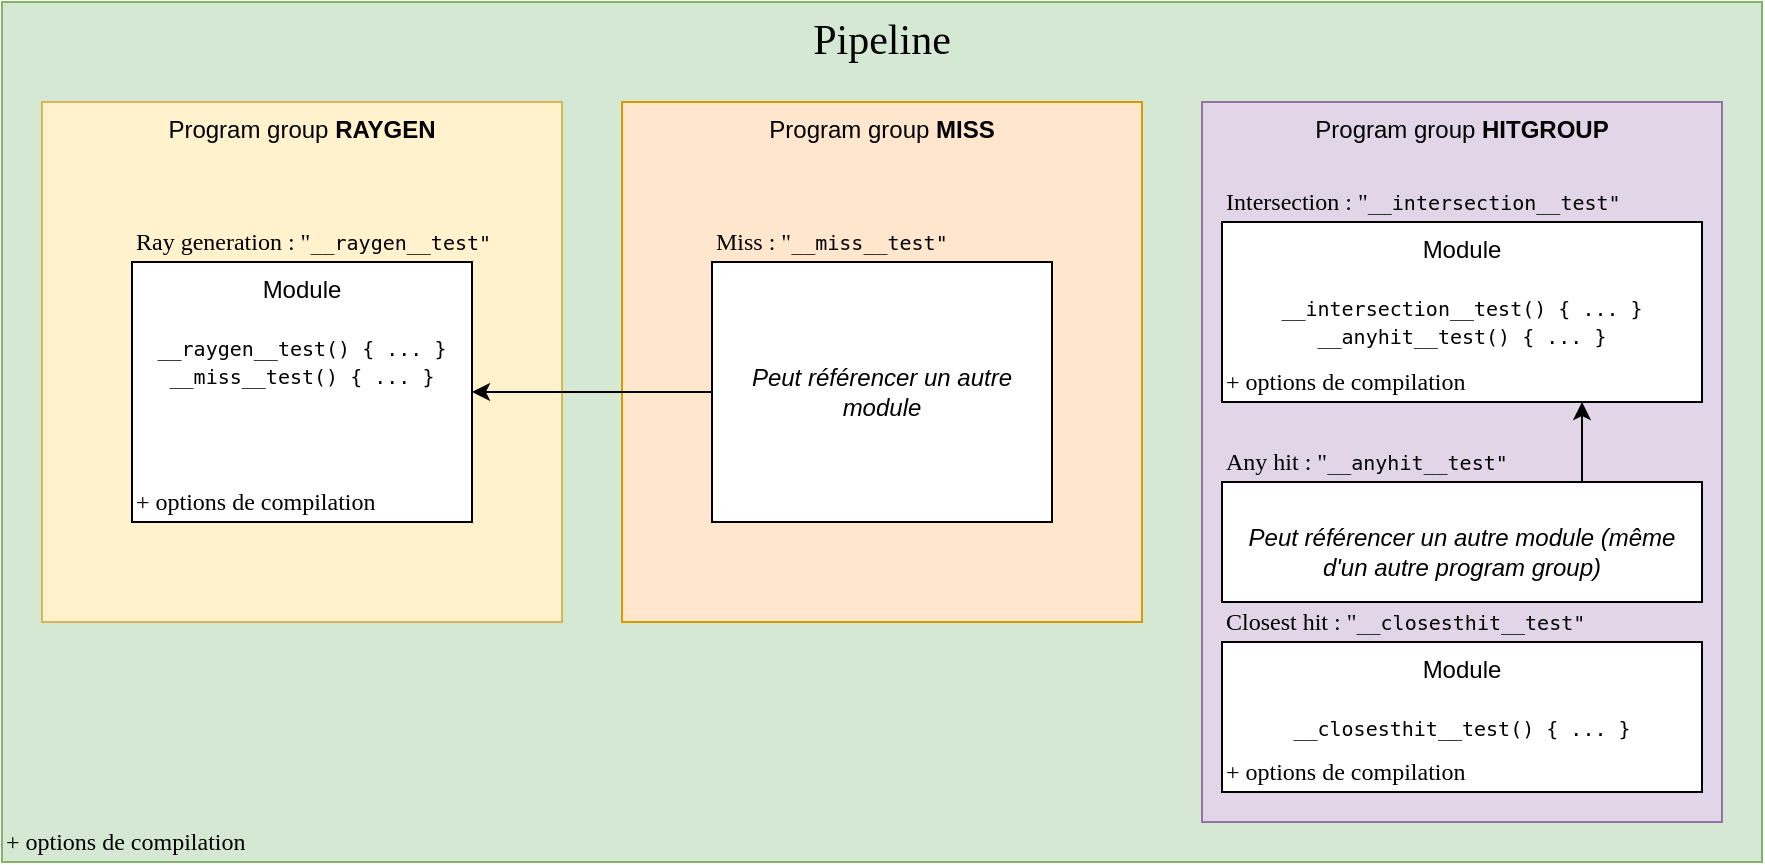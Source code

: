 <mxfile version="16.1.2" type="device"><diagram id="iII46a1WcWepENfOnQwY" name="Page-1"><mxGraphModel dx="971" dy="587" grid="1" gridSize="10" guides="1" tooltips="1" connect="1" arrows="1" fold="1" page="1" pageScale="1" pageWidth="827" pageHeight="1169" math="0" shadow="0"><root><mxCell id="0"/><mxCell id="1" parent="0"/><mxCell id="A48x7MV0G-Us-UNHDYSm-9" value="&lt;font style=&quot;font-size: 21px;&quot;&gt;Pipeline&lt;/font&gt;" style="whiteSpace=wrap;html=1;verticalAlign=top;glass=0;sketch=0;fillColor=#d5e8d4;strokeColor=#82b366;fontSize=21;labelBackgroundColor=none;labelBorderColor=none;fontFamily=Tahoma;" vertex="1" parent="1"><mxGeometry x="40" y="160" width="880" height="430" as="geometry"/></mxCell><mxCell id="A48x7MV0G-Us-UNHDYSm-11" value="Program group &lt;b&gt;MISS&lt;/b&gt;" style="whiteSpace=wrap;html=1;verticalAlign=top;fillColor=#ffe6cc;strokeColor=#d79b00;" vertex="1" parent="1"><mxGeometry x="350" y="210" width="260" height="260" as="geometry"/></mxCell><mxCell id="A48x7MV0G-Us-UNHDYSm-25" value="Program group &lt;b&gt;RAYGEN&lt;/b&gt;" style="whiteSpace=wrap;html=1;verticalAlign=top;fillColor=#fff2cc;strokeColor=#d6b656;" vertex="1" parent="1"><mxGeometry x="60" y="210" width="260" height="260" as="geometry"/></mxCell><mxCell id="A48x7MV0G-Us-UNHDYSm-27" value="Program group &lt;b&gt;HITGROUP&lt;/b&gt;" style="whiteSpace=wrap;html=1;verticalAlign=top;fillColor=#e1d5e7;strokeColor=#9673a6;" vertex="1" parent="1"><mxGeometry x="640" y="210" width="260" height="360" as="geometry"/></mxCell><mxCell id="A48x7MV0G-Us-UNHDYSm-18" value="Module&lt;br&gt;&lt;br&gt;&lt;font style=&quot;font-size: 10px&quot; face=&quot;monospace&quot;&gt;__raygen__test() { ... }&lt;br&gt;__miss__test() { ... }&lt;/font&gt;" style="rounded=0;whiteSpace=wrap;html=1;verticalAlign=top;align=center;glass=0;" vertex="1" parent="1"><mxGeometry x="105" y="290" width="170" height="130" as="geometry"/></mxCell><mxCell id="A48x7MV0G-Us-UNHDYSm-29" style="edgeStyle=orthogonalEdgeStyle;rounded=0;orthogonalLoop=1;jettySize=auto;html=1;" edge="1" parent="1" source="A48x7MV0G-Us-UNHDYSm-28" target="A48x7MV0G-Us-UNHDYSm-18"><mxGeometry relative="1" as="geometry"/></mxCell><mxCell id="A48x7MV0G-Us-UNHDYSm-28" value="Peut référencer un autre module" style="rounded=0;whiteSpace=wrap;html=1;verticalAlign=middle;align=center;glass=0;fontStyle=2" vertex="1" parent="1"><mxGeometry x="395" y="290" width="170" height="130" as="geometry"/></mxCell><mxCell id="A48x7MV0G-Us-UNHDYSm-30" value="Module&lt;br&gt;&lt;br&gt;&lt;font style=&quot;font-size: 10px&quot; face=&quot;monospace&quot;&gt;__intersection__test() { ... }&lt;br&gt;__anyhit__test() { ... }&lt;/font&gt;" style="rounded=0;whiteSpace=wrap;html=1;verticalAlign=top;align=center;glass=0;" vertex="1" parent="1"><mxGeometry x="650" y="270" width="240" height="90" as="geometry"/></mxCell><mxCell id="A48x7MV0G-Us-UNHDYSm-33" value="Ray generation : &quot;&lt;span style=&quot;font-family: monospace ; font-size: 10px ; text-align: center&quot;&gt;__raygen__test&quot;&lt;/span&gt;" style="text;html=1;align=left;verticalAlign=middle;resizable=0;points=[];autosize=1;strokeColor=none;fillColor=none;fontSize=12;fontFamily=Tahoma;" vertex="1" parent="1"><mxGeometry x="105" y="270" width="200" height="20" as="geometry"/></mxCell><mxCell id="A48x7MV0G-Us-UNHDYSm-34" value="Miss : &quot;&lt;span style=&quot;font-family: monospace ; font-size: 10px ; text-align: center&quot;&gt;__miss__test&quot;&lt;/span&gt;" style="text;html=1;align=left;verticalAlign=middle;resizable=0;points=[];autosize=1;strokeColor=none;fillColor=none;fontSize=12;fontFamily=Tahoma;" vertex="1" parent="1"><mxGeometry x="395" y="270" width="130" height="20" as="geometry"/></mxCell><mxCell id="A48x7MV0G-Us-UNHDYSm-35" value="Module&lt;br&gt;&lt;br&gt;&lt;font style=&quot;font-size: 10px&quot; face=&quot;monospace&quot;&gt;__closesthit__test() { ... }&lt;br&gt;&lt;/font&gt;" style="rounded=0;whiteSpace=wrap;html=1;verticalAlign=top;align=center;glass=0;" vertex="1" parent="1"><mxGeometry x="650" y="480" width="240" height="75" as="geometry"/></mxCell><mxCell id="A48x7MV0G-Us-UNHDYSm-36" value="Intersection : &quot;&lt;span style=&quot;font-family: monospace ; font-size: 10px ; text-align: center&quot;&gt;__intersection__test&quot;&lt;/span&gt;" style="text;html=1;align=left;verticalAlign=middle;resizable=0;points=[];autosize=1;strokeColor=none;fillColor=none;fontSize=12;fontFamily=Tahoma;" vertex="1" parent="1"><mxGeometry x="650" y="250" width="220" height="20" as="geometry"/></mxCell><mxCell id="A48x7MV0G-Us-UNHDYSm-37" value="Closest hit : &quot;&lt;span style=&quot;font-family: monospace ; font-size: 10px ; text-align: center&quot;&gt;__closesthit__test&quot;&lt;/span&gt;" style="text;html=1;align=left;verticalAlign=middle;resizable=0;points=[];autosize=1;strokeColor=none;fillColor=none;fontSize=12;fontFamily=Tahoma;" vertex="1" parent="1"><mxGeometry x="650" y="460" width="200" height="20" as="geometry"/></mxCell><mxCell id="A48x7MV0G-Us-UNHDYSm-43" style="edgeStyle=orthogonalEdgeStyle;rounded=0;orthogonalLoop=1;jettySize=auto;html=1;fontFamily=Tahoma;fontSize=12;" edge="1" parent="1" source="A48x7MV0G-Us-UNHDYSm-40" target="A48x7MV0G-Us-UNHDYSm-30"><mxGeometry relative="1" as="geometry"><Array as="points"><mxPoint x="830" y="370"/><mxPoint x="830" y="370"/></Array></mxGeometry></mxCell><mxCell id="A48x7MV0G-Us-UNHDYSm-40" value="&lt;br&gt;&lt;font face=&quot;helvetica&quot;&gt;&lt;i&gt;Peut référencer un autre module (même d'un autre program group)&lt;/i&gt;&lt;/font&gt;" style="rounded=0;whiteSpace=wrap;html=1;verticalAlign=top;align=center;glass=0;" vertex="1" parent="1"><mxGeometry x="650" y="400" width="240" height="60" as="geometry"/></mxCell><mxCell id="A48x7MV0G-Us-UNHDYSm-41" value="Any hit : &quot;&lt;span style=&quot;font-family: monospace ; font-size: 10px ; text-align: center&quot;&gt;__anyhit__test&quot;&lt;/span&gt;" style="text;html=1;align=left;verticalAlign=middle;resizable=0;points=[];autosize=1;strokeColor=none;fillColor=none;fontSize=12;fontFamily=Tahoma;" vertex="1" parent="1"><mxGeometry x="650" y="380" width="160" height="20" as="geometry"/></mxCell><mxCell id="A48x7MV0G-Us-UNHDYSm-44" value="+ options de compilation" style="text;html=1;align=left;verticalAlign=middle;resizable=0;points=[];autosize=1;strokeColor=none;fillColor=none;fontSize=12;fontFamily=Tahoma;" vertex="1" parent="1"><mxGeometry x="40" y="570" width="150" height="20" as="geometry"/></mxCell><mxCell id="A48x7MV0G-Us-UNHDYSm-45" value="+ options de compilation" style="text;html=1;align=left;verticalAlign=middle;resizable=0;points=[];autosize=1;strokeColor=none;fillColor=none;fontSize=12;fontFamily=Tahoma;" vertex="1" parent="1"><mxGeometry x="105" y="400" width="150" height="20" as="geometry"/></mxCell><mxCell id="A48x7MV0G-Us-UNHDYSm-47" value="+ options de compilation" style="text;html=1;align=left;verticalAlign=middle;resizable=0;points=[];autosize=1;strokeColor=none;fillColor=none;fontSize=12;fontFamily=Tahoma;" vertex="1" parent="1"><mxGeometry x="650" y="535" width="150" height="20" as="geometry"/></mxCell><mxCell id="A48x7MV0G-Us-UNHDYSm-51" value="+ options de compilation" style="text;html=1;align=left;verticalAlign=middle;resizable=0;points=[];autosize=1;strokeColor=none;fillColor=none;fontSize=12;fontFamily=Tahoma;" vertex="1" parent="1"><mxGeometry x="650" y="340" width="150" height="20" as="geometry"/></mxCell></root></mxGraphModel></diagram></mxfile>